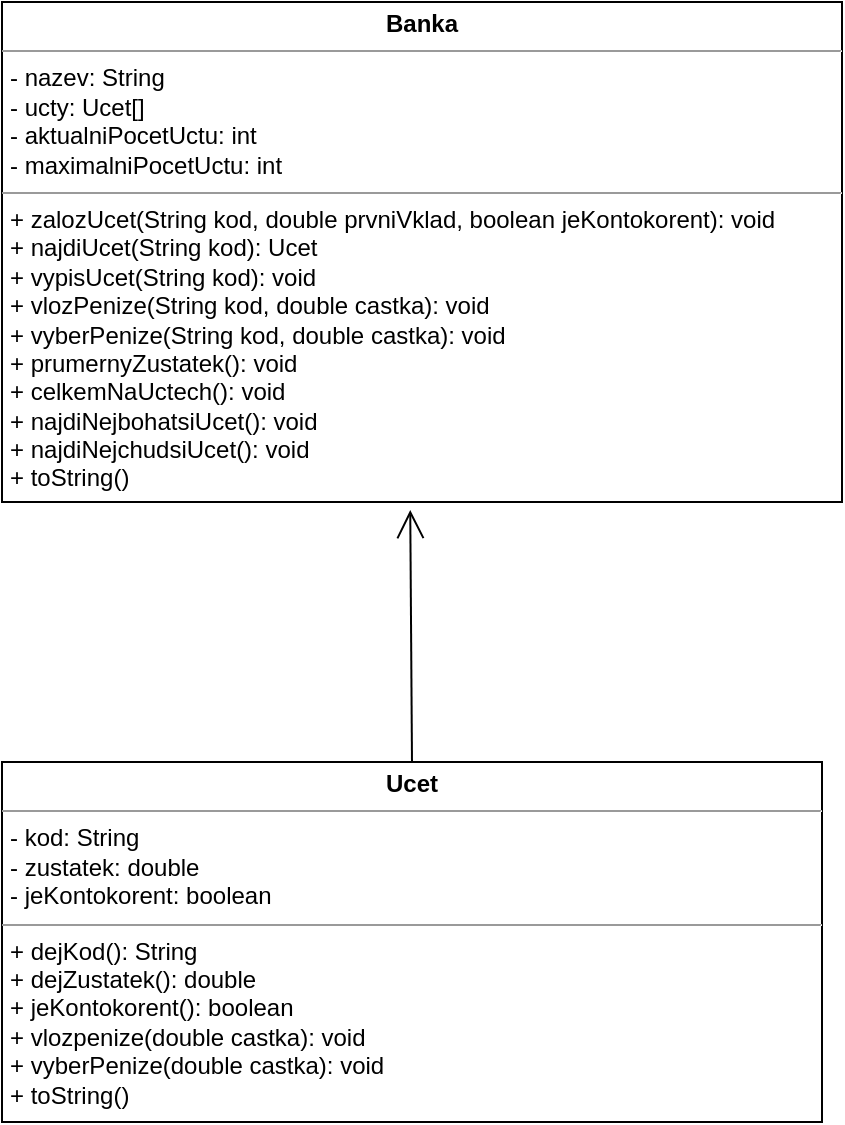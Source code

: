 <mxfile version="14.5.1" type="device"><diagram id="cLw7A1IYa_WqDV-RWugp" name="Stránka-"><mxGraphModel dx="818" dy="813" grid="1" gridSize="10" guides="1" tooltips="1" connect="1" arrows="1" fold="1" page="1" pageScale="1" pageWidth="827" pageHeight="1169" math="0" shadow="0"><root><mxCell id="0"/><mxCell id="1" parent="0"/><mxCell id="kxFrH1K2VmbqJFpgFdjd-1" value="&lt;p style=&quot;margin: 0px ; margin-top: 4px ; text-align: center&quot;&gt;&lt;b&gt;Ucet&lt;/b&gt;&lt;/p&gt;&lt;hr size=&quot;1&quot;&gt;&lt;p style=&quot;margin: 0px ; margin-left: 4px&quot;&gt;- kod: String&lt;/p&gt;&lt;p style=&quot;margin: 0px ; margin-left: 4px&quot;&gt;- zustatek: double&lt;/p&gt;&lt;p style=&quot;margin: 0px ; margin-left: 4px&quot;&gt;- jeKontokorent: boolean&lt;/p&gt;&lt;hr size=&quot;1&quot;&gt;&lt;p style=&quot;margin: 0px ; margin-left: 4px&quot;&gt;+ dejKod(): String&lt;/p&gt;&lt;p style=&quot;margin: 0px ; margin-left: 4px&quot;&gt;+ dejZustatek(): double&lt;/p&gt;&lt;p style=&quot;margin: 0px ; margin-left: 4px&quot;&gt;+ jeKontokorent(): boolean&lt;/p&gt;&lt;p style=&quot;margin: 0px ; margin-left: 4px&quot;&gt;+ vlozpenize(double castka): void&lt;/p&gt;&lt;p style=&quot;margin: 0px ; margin-left: 4px&quot;&gt;+ vyberPenize(double castka): void&lt;/p&gt;&lt;p style=&quot;margin: 0px ; margin-left: 4px&quot;&gt;+ toString()&lt;br&gt;&lt;/p&gt;" style="verticalAlign=top;align=left;overflow=fill;fontSize=12;fontFamily=Helvetica;html=1;" vertex="1" parent="1"><mxGeometry x="140" y="510" width="410" height="180" as="geometry"/></mxCell><mxCell id="kxFrH1K2VmbqJFpgFdjd-2" value="&lt;p style=&quot;margin: 0px ; margin-top: 4px ; text-align: center&quot;&gt;&lt;b&gt;Banka&lt;/b&gt;&lt;/p&gt;&lt;hr size=&quot;1&quot;&gt;&lt;p style=&quot;margin: 0px ; margin-left: 4px&quot;&gt;- nazev: String&lt;/p&gt;&lt;p style=&quot;margin: 0px ; margin-left: 4px&quot;&gt;- ucty: Ucet[]&lt;/p&gt;&lt;p style=&quot;margin: 0px ; margin-left: 4px&quot;&gt;- aktualniPocetUctu: int&lt;/p&gt;&lt;p style=&quot;margin: 0px ; margin-left: 4px&quot;&gt;- maximalniPocetUctu: int&amp;nbsp;&lt;/p&gt;&lt;hr size=&quot;1&quot;&gt;&lt;p style=&quot;margin: 0px ; margin-left: 4px&quot;&gt;+ zalozUcet(String kod, double prvniVklad, boolean jeKontokorent): void&lt;/p&gt;&lt;p style=&quot;margin: 0px ; margin-left: 4px&quot;&gt;+ najdiUcet(String kod): Ucet&lt;/p&gt;&lt;p style=&quot;margin: 0px ; margin-left: 4px&quot;&gt;+ vypisUcet(String kod): void&lt;/p&gt;&lt;p style=&quot;margin: 0px ; margin-left: 4px&quot;&gt;+ vlozPenize(String kod, double castka): void&lt;/p&gt;&lt;p style=&quot;margin: 0px ; margin-left: 4px&quot;&gt;+ vyberPenize(String kod, double castka): void&lt;/p&gt;&lt;p style=&quot;margin: 0px ; margin-left: 4px&quot;&gt;+ prumernyZustatek(): void&lt;/p&gt;&lt;p style=&quot;margin: 0px ; margin-left: 4px&quot;&gt;+ celkemNaUctech(): void&lt;/p&gt;&lt;p style=&quot;margin: 0px ; margin-left: 4px&quot;&gt;+ najdiNejbohatsiUcet(): void&lt;/p&gt;&lt;p style=&quot;margin: 0px ; margin-left: 4px&quot;&gt;+ najdiNejchudsiUcet(): void&lt;/p&gt;&lt;p style=&quot;margin: 0px ; margin-left: 4px&quot;&gt;+ toString()&lt;br&gt;&lt;/p&gt;" style="verticalAlign=top;align=left;overflow=fill;fontSize=12;fontFamily=Helvetica;html=1;" vertex="1" parent="1"><mxGeometry x="140" y="130" width="420" height="250" as="geometry"/></mxCell><mxCell id="kxFrH1K2VmbqJFpgFdjd-3" value="" style="endArrow=open;endFill=1;endSize=12;html=1;exitX=0.5;exitY=0;exitDx=0;exitDy=0;entryX=0.486;entryY=1.016;entryDx=0;entryDy=0;entryPerimeter=0;" edge="1" parent="1" source="kxFrH1K2VmbqJFpgFdjd-1" target="kxFrH1K2VmbqJFpgFdjd-2"><mxGeometry width="160" relative="1" as="geometry"><mxPoint x="360" y="420" as="sourcePoint"/><mxPoint x="520" y="420" as="targetPoint"/></mxGeometry></mxCell></root></mxGraphModel></diagram></mxfile>